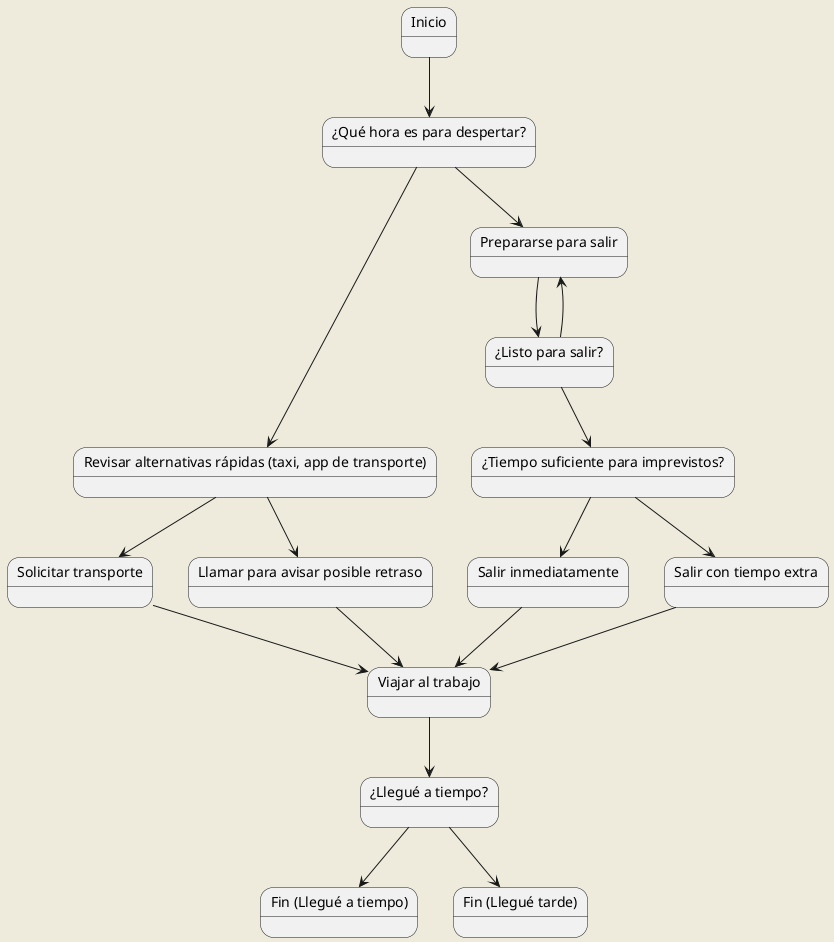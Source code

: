 @startuml llegarTemprano
skinparam backgroundColor #EEEBDC
skinparam handwritten false
skinparam defaultFontName Arial

state "Inicio" as Inicio
state "¿Qué hora es para despertar?" as HoraDespertar
state "Revisar alternativas rápidas (taxi, app de transporte)" as RevisarAlternativas
state "Solicitar transporte" as SolicitarTransporte
state "Llamar para avisar posible retraso" as AvisarRetraso
state "Prepararse para salir" as Prepararse
state "¿Listo para salir?" as ListoSalir
state "¿Tiempo suficiente para imprevistos?" as TiempoImprevistos
state "Salir inmediatamente" as SalirRapido
state "Salir con tiempo extra" as SalirNormal
state "Viajar al trabajo" as Viajar
state "¿Llegué a tiempo?" as LlegueATiempo
state "Fin (Llegué a tiempo)" as FinATiempo
state "Fin (Llegué tarde)" as FinTarde

Inicio --> HoraDespertar
HoraDespertar --> RevisarAlternativas
RevisarAlternativas --> SolicitarTransporte
RevisarAlternativas --> AvisarRetraso
HoraDespertar --> Prepararse
Prepararse --> ListoSalir
ListoSalir --> Prepararse
ListoSalir --> TiempoImprevistos
TiempoImprevistos --> SalirRapido
TiempoImprevistos --> SalirNormal
SolicitarTransporte --> Viajar
AvisarRetraso --> Viajar
SalirRapido --> Viajar
SalirNormal --> Viajar
Viajar --> LlegueATiempo
LlegueATiempo --> FinATiempo
LlegueATiempo --> FinTarde

@enduml